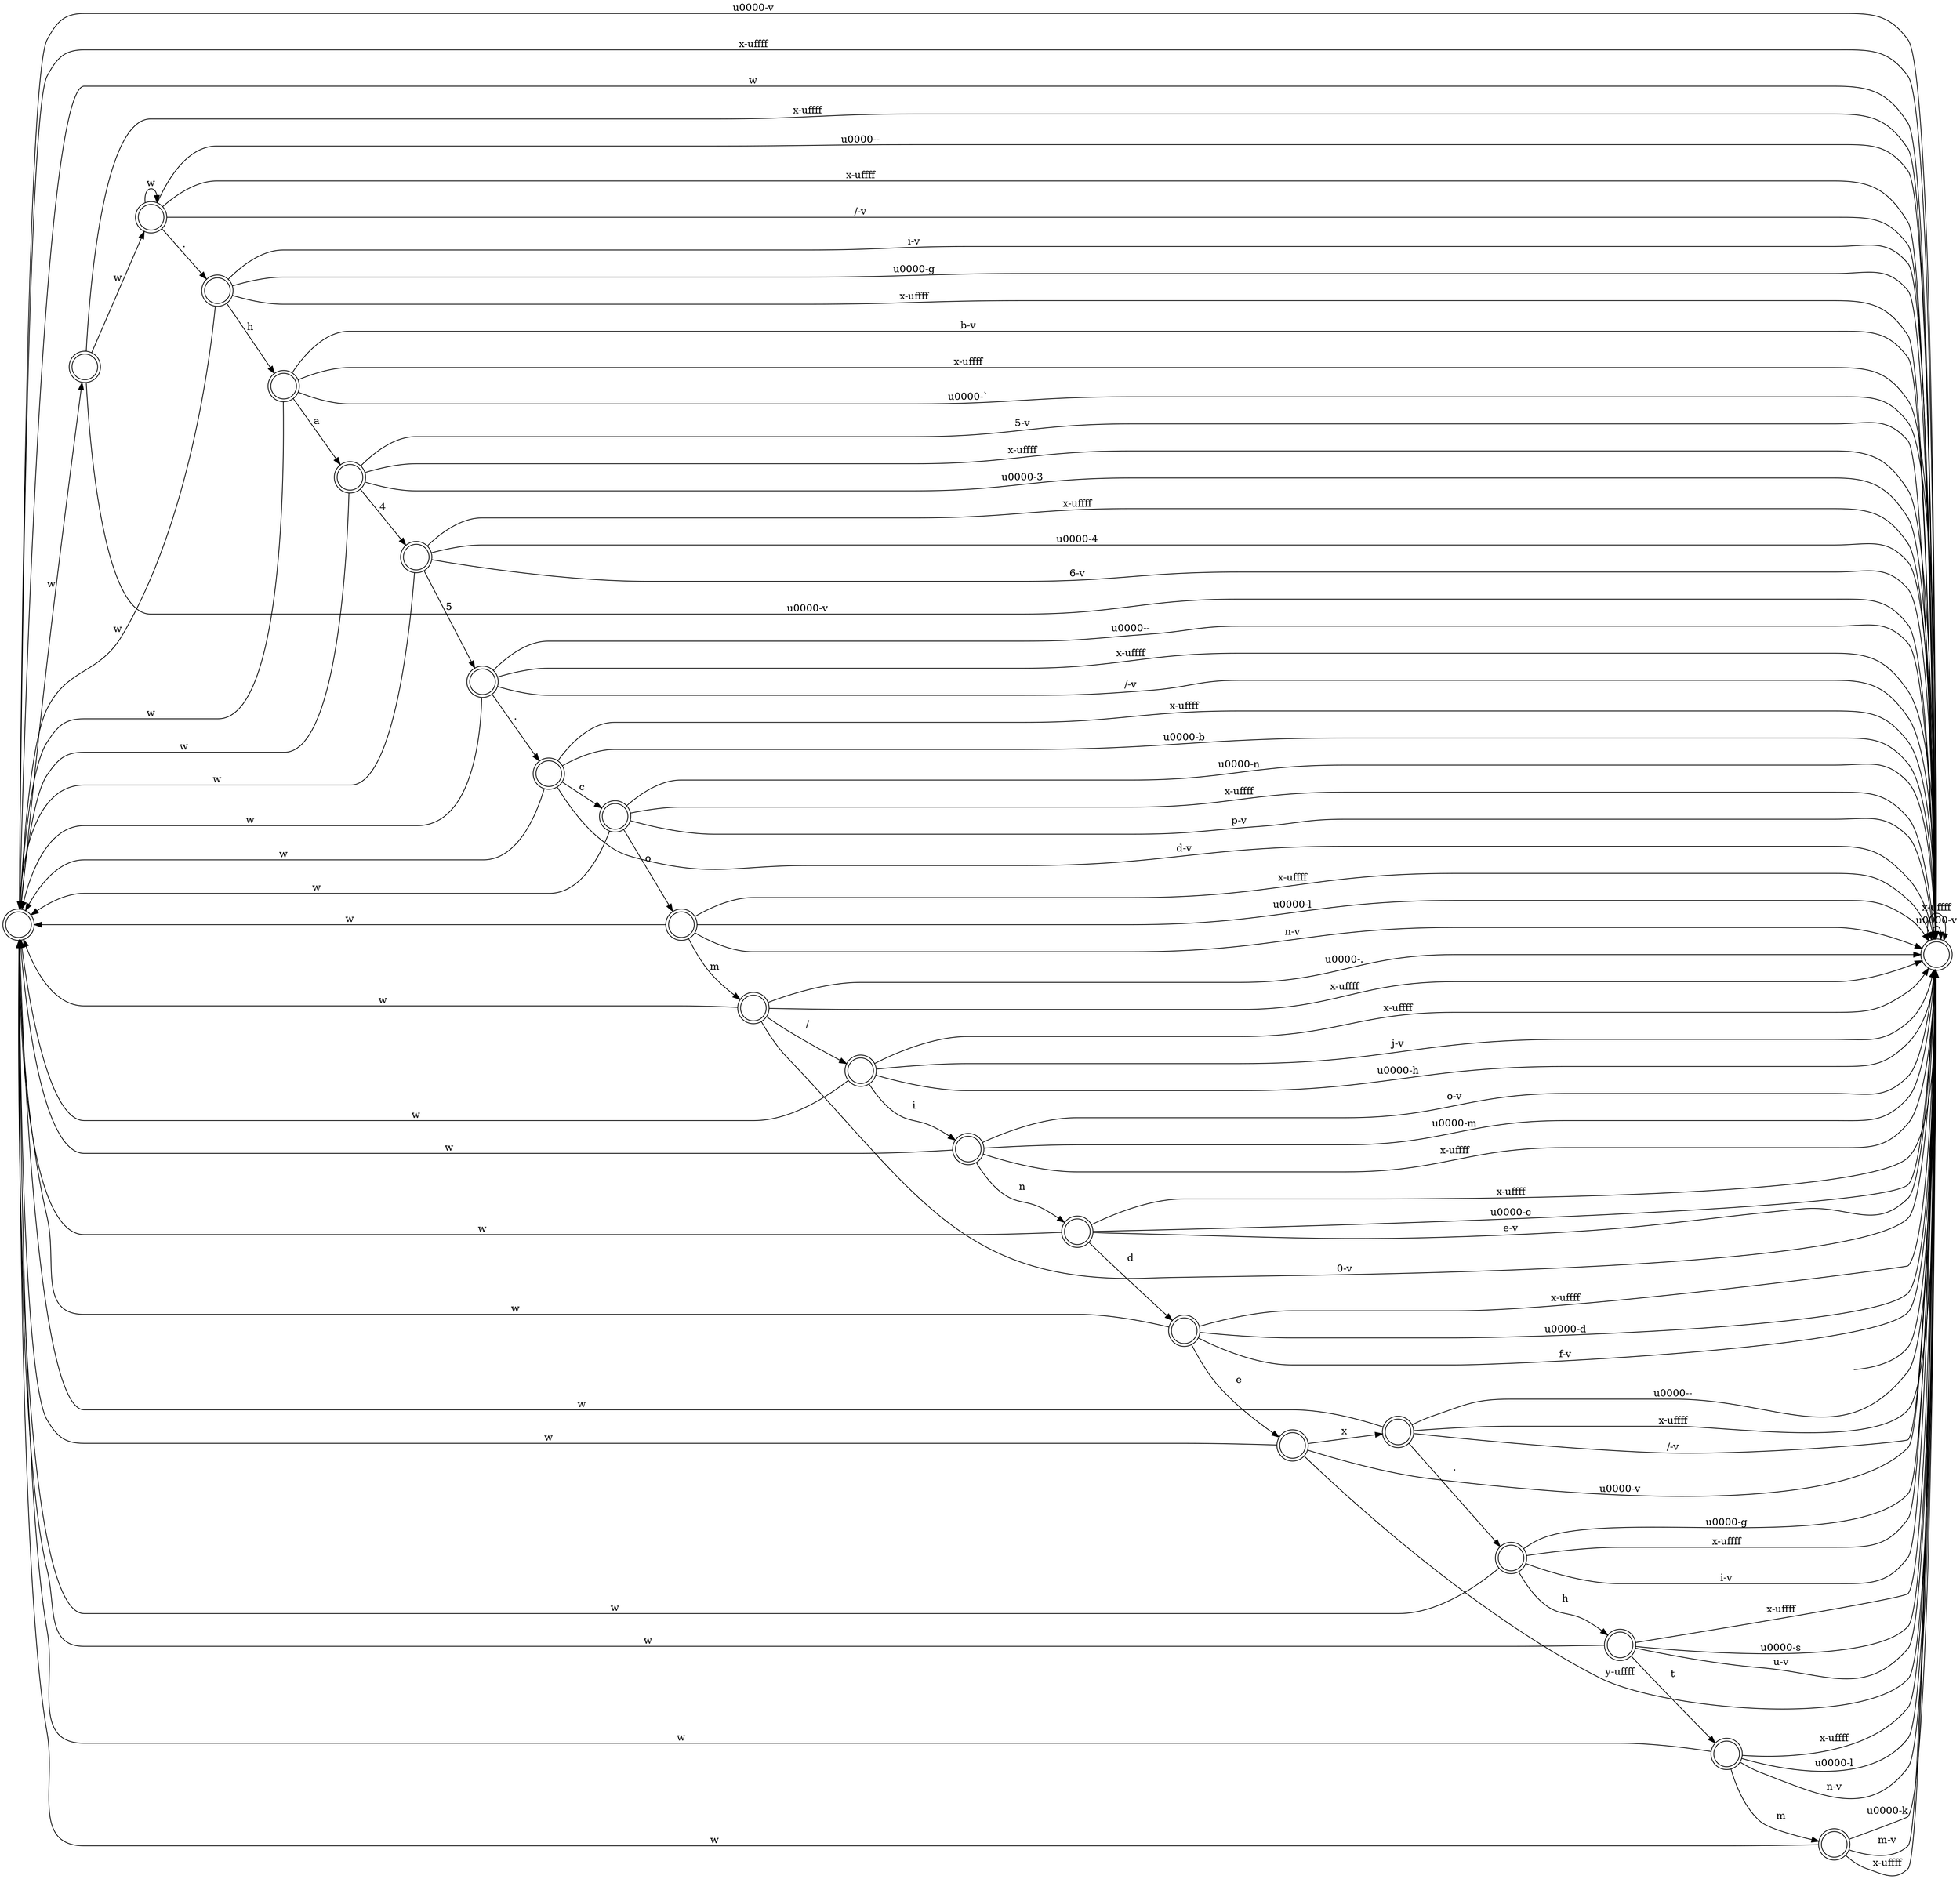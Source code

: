 digraph Automaton {
  rankdir = LR;
  0 [shape=doublecircle,label=""];
  0 -> 12 [label="\u0000-v"]
  0 -> 17 [label="w"]
  0 -> 12 [label="x-\uffff"]
  1 [shape=doublecircle,label=""];
  1 -> 12 [label="\u0000-k"]
  1 -> 0 [label="w"]
  1 -> 12 [label="m-v"]
  1 -> 12 [label="x-\uffff"]
  2 [shape=doublecircle,label=""];
  2 -> 0 [label="w"]
  2 -> 12 [label="\u0000-b"]
  2 -> 12 [label="d-v"]
  2 -> 12 [label="x-\uffff"]
  2 -> 13 [label="c"]
  3 [shape=doublecircle,label=""];
  3 -> 0 [label="w"]
  3 -> 12 [label="j-v"]
  3 -> 12 [label="\u0000-h"]
  3 -> 4 [label="i"]
  3 -> 12 [label="x-\uffff"]
  4 [shape=doublecircle,label=""];
  4 -> 12 [label="o-v"]
  4 -> 0 [label="w"]
  4 -> 9 [label="n"]
  4 -> 12 [label="\u0000-m"]
  4 -> 12 [label="x-\uffff"]
  5 [shape=doublecircle,label=""];
  5 -> 0 [label="w"]
  5 -> 7 [label="5"]
  5 -> 12 [label="\u0000-4"]
  5 -> 12 [label="6-v"]
  5 -> 12 [label="x-\uffff"]
  6 [shape=doublecircle,label=""];
  6 -> 12 [label="0-v"]
  6 -> 0 [label="w"]
  6 -> 12 [label="\u0000-."]
  6 -> 3 [label="/"]
  6 -> 12 [label="x-\uffff"]
  7 [shape=doublecircle,label=""];
  7 -> 12 [label="/-v"]
  7 -> 0 [label="w"]
  7 -> 2 [label="."]
  7 -> 12 [label="\u0000--"]
  7 -> 12 [label="x-\uffff"]
  8 [shape=doublecircle,label=""];
  8 -> 12 [label="/-v"]
  8 -> 0 [label="w"]
  8 -> 18 [label="."]
  8 -> 12 [label="\u0000--"]
  8 -> 12 [label="x-\uffff"]
  9 [shape=doublecircle,label=""];
  9 -> 0 [label="w"]
  9 -> 21 [label="d"]
  9 -> 12 [label="\u0000-c"]
  9 -> 12 [label="e-v"]
  9 -> 12 [label="x-\uffff"]
  10 [shape=doublecircle,label=""];
  10 -> 12 [label="\u0000-v"]
  10 -> 0 [label="w"]
  10 -> 8 [label="x"]
  10 -> 12 [label="y-\uffff"]
  11 [shape=doublecircle,label=""];
  11 -> 0 [label="w"]
  11 -> 22 [label="t"]
  11 -> 12 [label="\u0000-s"]
  11 -> 12 [label="u-v"]
  11 -> 12 [label="x-\uffff"]
  12 [shape=doublecircle,label=""];
  initial [shape=plaintext,label=""];
  initial -> 12
  12 -> 12 [label="\u0000-v"]
  12 -> 0 [label="w"]
  12 -> 12 [label="x-\uffff"]
  13 [shape=doublecircle,label=""];
  13 -> 12 [label="p-v"]
  13 -> 0 [label="w"]
  13 -> 12 [label="\u0000-n"]
  13 -> 16 [label="o"]
  13 -> 12 [label="x-\uffff"]
  14 [shape=doublecircle,label=""];
  14 -> 0 [label="w"]
  14 -> 5 [label="4"]
  14 -> 12 [label="\u0000-3"]
  14 -> 12 [label="5-v"]
  14 -> 12 [label="x-\uffff"]
  15 [shape=doublecircle,label=""];
  15 -> 0 [label="w"]
  15 -> 12 [label="i-v"]
  15 -> 12 [label="\u0000-g"]
  15 -> 20 [label="h"]
  15 -> 12 [label="x-\uffff"]
  16 [shape=doublecircle,label=""];
  16 -> 6 [label="m"]
  16 -> 0 [label="w"]
  16 -> 12 [label="\u0000-l"]
  16 -> 12 [label="n-v"]
  16 -> 12 [label="x-\uffff"]
  17 [shape=doublecircle,label=""];
  17 -> 12 [label="\u0000-v"]
  17 -> 19 [label="w"]
  17 -> 12 [label="x-\uffff"]
  18 [shape=doublecircle,label=""];
  18 -> 0 [label="w"]
  18 -> 12 [label="i-v"]
  18 -> 12 [label="\u0000-g"]
  18 -> 11 [label="h"]
  18 -> 12 [label="x-\uffff"]
  19 [shape=doublecircle,label=""];
  19 -> 12 [label="/-v"]
  19 -> 19 [label="w"]
  19 -> 15 [label="."]
  19 -> 12 [label="\u0000--"]
  19 -> 12 [label="x-\uffff"]
  20 [shape=doublecircle,label=""];
  20 -> 12 [label="\u0000-`"]
  20 -> 0 [label="w"]
  20 -> 14 [label="a"]
  20 -> 12 [label="b-v"]
  20 -> 12 [label="x-\uffff"]
  21 [shape=doublecircle,label=""];
  21 -> 0 [label="w"]
  21 -> 10 [label="e"]
  21 -> 12 [label="\u0000-d"]
  21 -> 12 [label="f-v"]
  21 -> 12 [label="x-\uffff"]
  22 [shape=doublecircle,label=""];
  22 -> 1 [label="m"]
  22 -> 0 [label="w"]
  22 -> 12 [label="\u0000-l"]
  22 -> 12 [label="n-v"]
  22 -> 12 [label="x-\uffff"]
}
